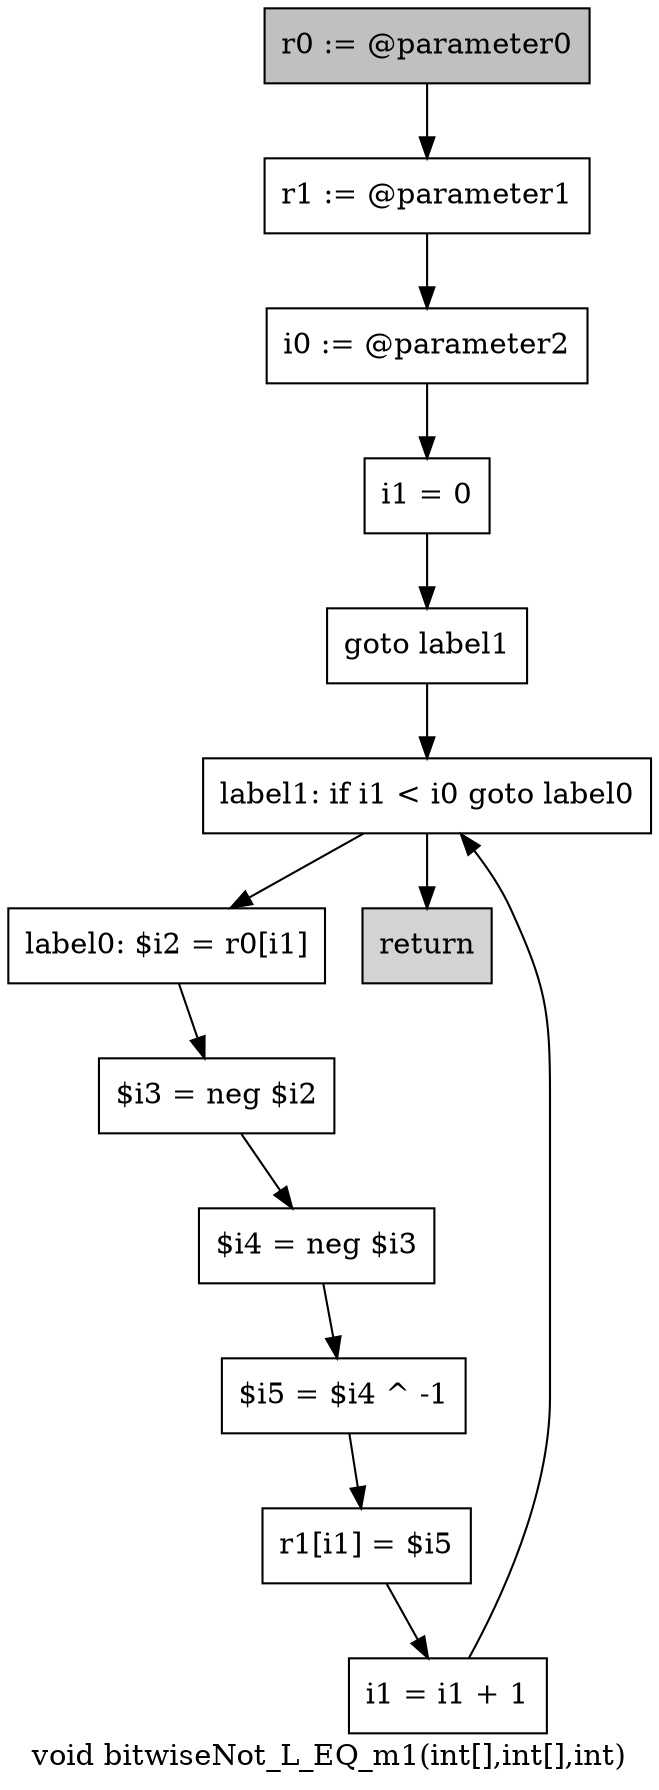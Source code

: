 digraph "void bitwiseNot_L_EQ_m1(int[],int[],int)" {
    label="void bitwiseNot_L_EQ_m1(int[],int[],int)";
    node [shape=box];
    "0" [style=filled,fillcolor=gray,label="r0 := @parameter0",];
    "1" [label="r1 := @parameter1",];
    "0"->"1";
    "2" [label="i0 := @parameter2",];
    "1"->"2";
    "3" [label="i1 = 0",];
    "2"->"3";
    "4" [label="goto label1",];
    "3"->"4";
    "11" [label="label1: if i1 < i0 goto label0",];
    "4"->"11";
    "5" [label="label0: $i2 = r0[i1]",];
    "6" [label="$i3 = neg $i2",];
    "5"->"6";
    "7" [label="$i4 = neg $i3",];
    "6"->"7";
    "8" [label="$i5 = $i4 ^ -1",];
    "7"->"8";
    "9" [label="r1[i1] = $i5",];
    "8"->"9";
    "10" [label="i1 = i1 + 1",];
    "9"->"10";
    "10"->"11";
    "11"->"5";
    "12" [style=filled,fillcolor=lightgray,label="return",];
    "11"->"12";
}

